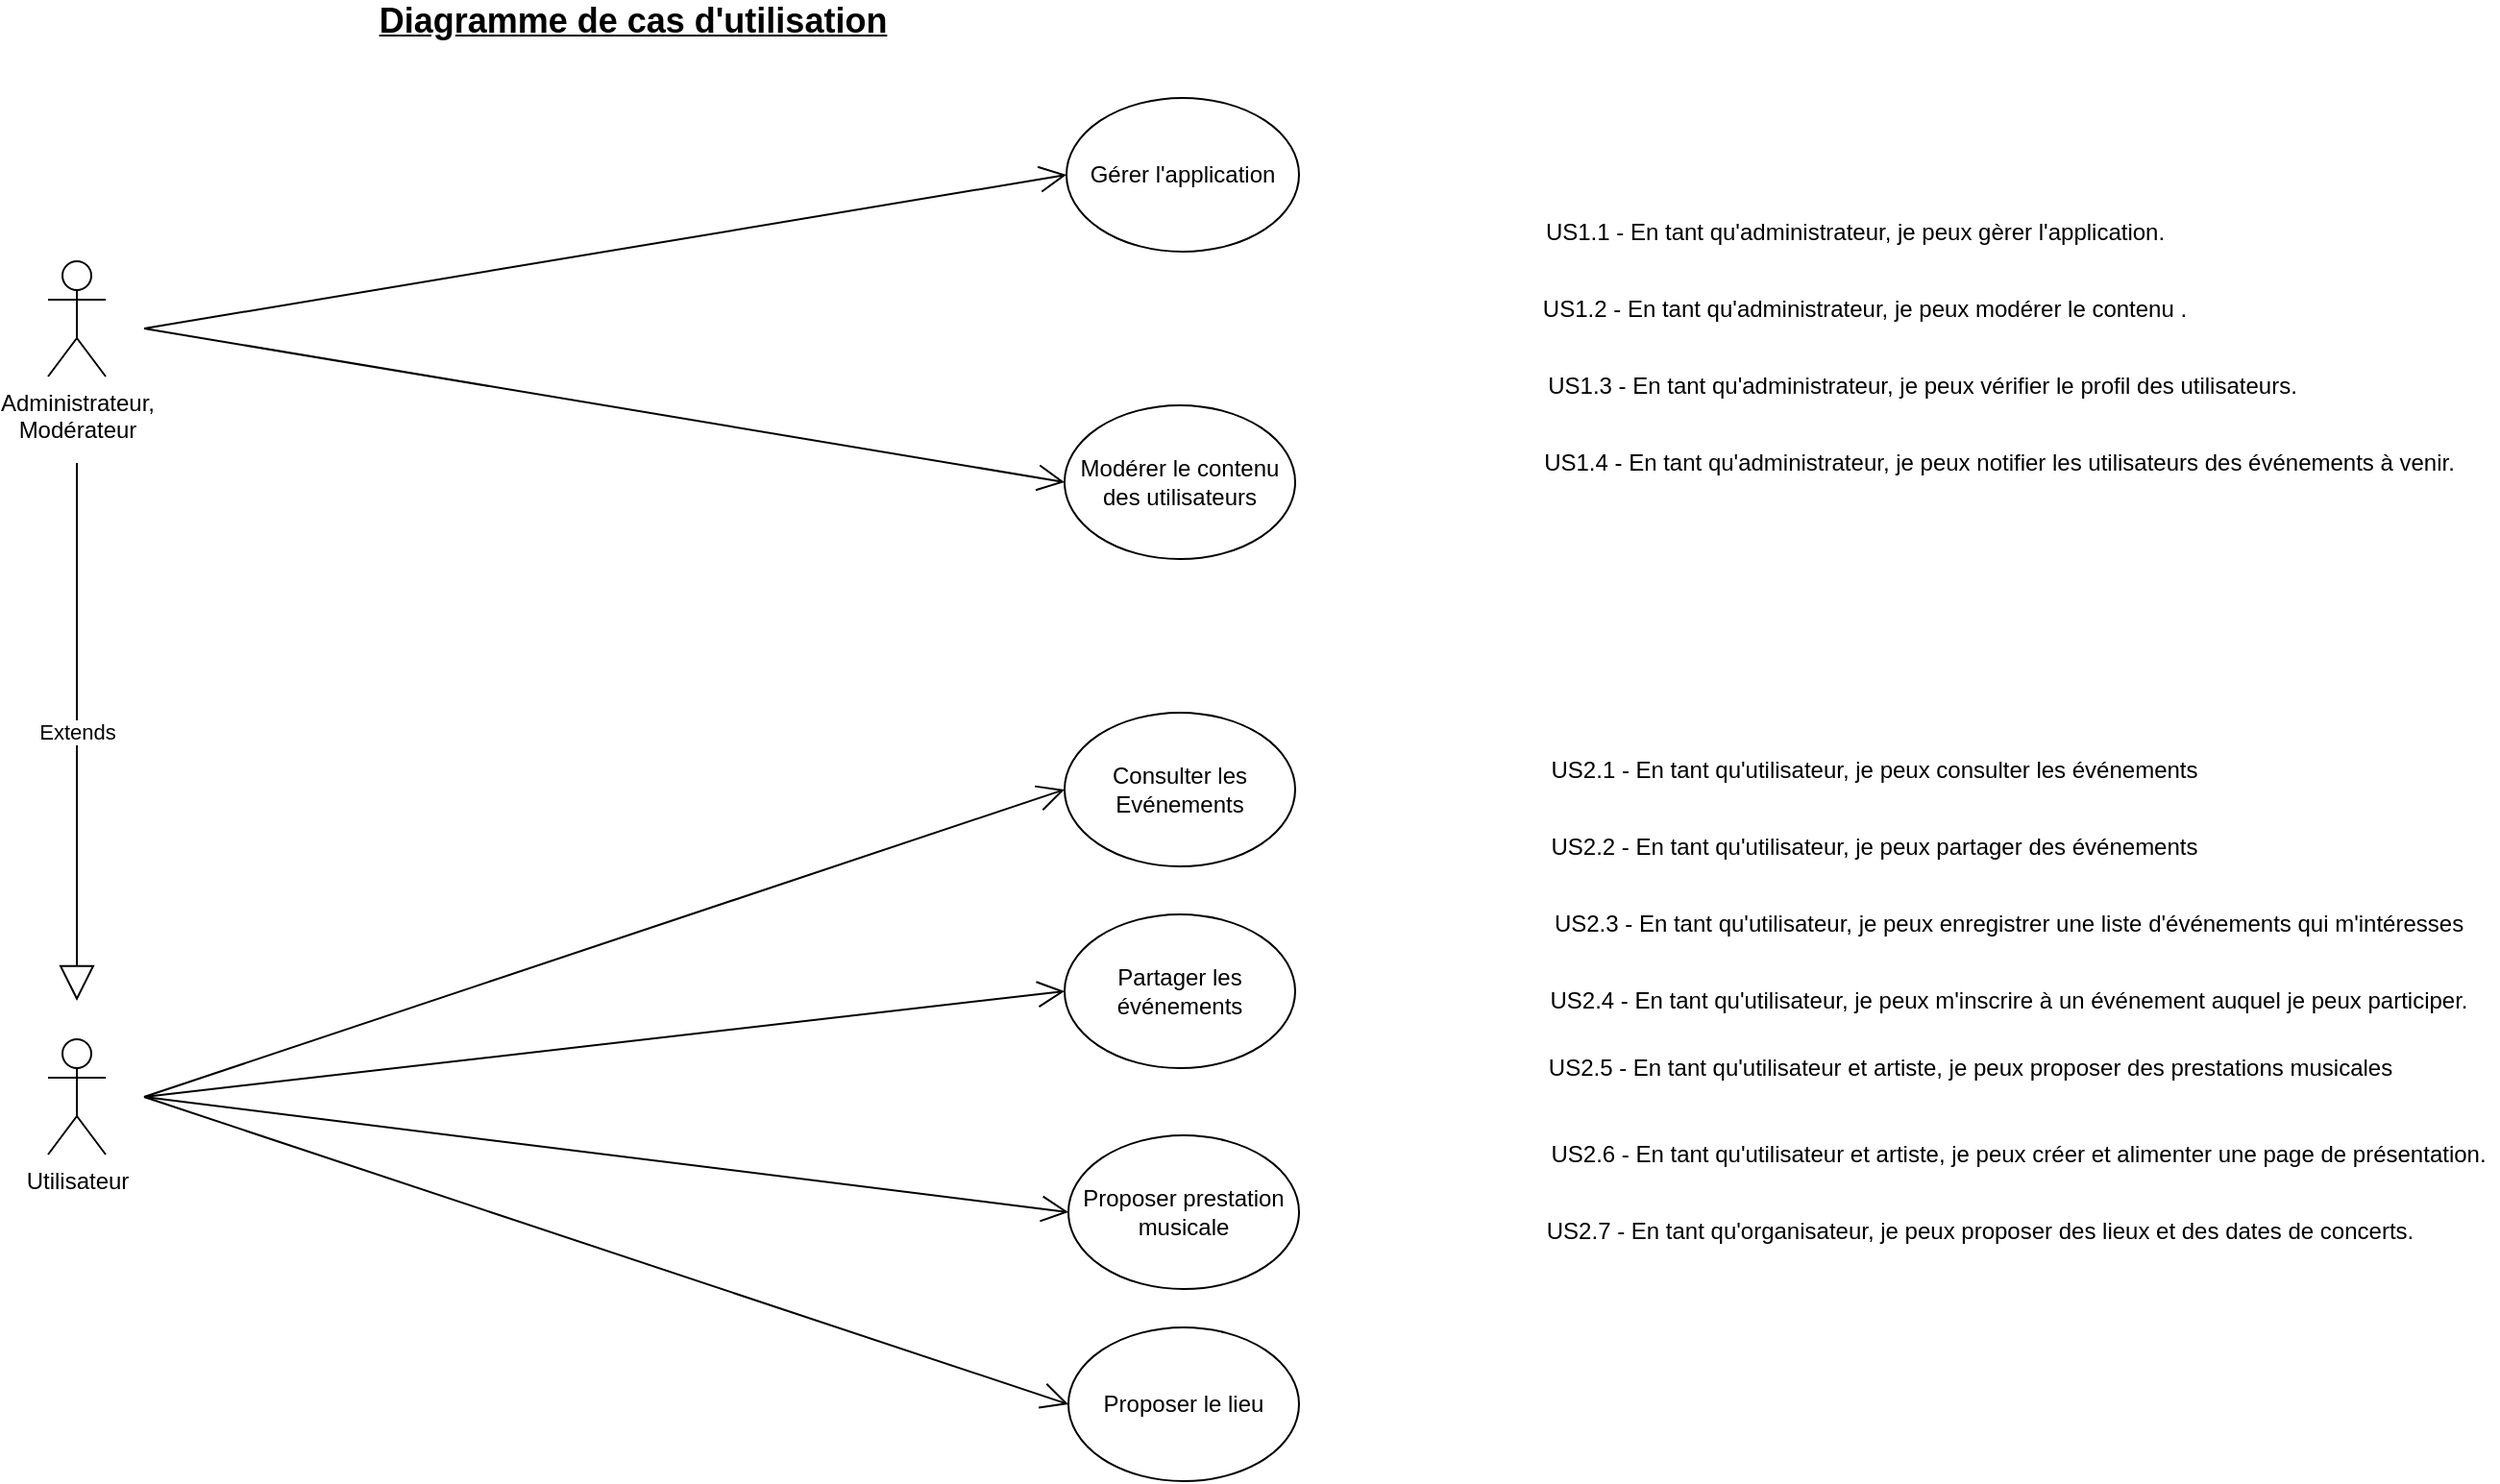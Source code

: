 <mxfile version="13.1.3" type="device"><diagram id="W8niY3c6yISpAtacuzzl" name="Page-1"><mxGraphModel dx="1422" dy="713" grid="1" gridSize="10" guides="1" tooltips="1" connect="1" arrows="1" fold="1" page="1" pageScale="1" pageWidth="827" pageHeight="1169" math="0" shadow="0"><root><mxCell id="0"/><mxCell id="1" parent="0"/><mxCell id="xclrcKa4i-gV1HcJyaMt-5" value="Administrateur,&lt;br&gt;Modérateur" style="shape=umlActor;verticalLabelPosition=bottom;labelBackgroundColor=#ffffff;verticalAlign=top;html=1;outlineConnect=0;" parent="1" vertex="1"><mxGeometry x="110" y="165" width="30" height="60" as="geometry"/></mxCell><mxCell id="xclrcKa4i-gV1HcJyaMt-10" value="Consulter les Evénements" style="ellipse;whiteSpace=wrap;html=1;" parent="1" vertex="1"><mxGeometry x="639" y="400" width="120" height="80" as="geometry"/></mxCell><mxCell id="xclrcKa4i-gV1HcJyaMt-11" value="Partager les événements" style="ellipse;whiteSpace=wrap;html=1;" parent="1" vertex="1"><mxGeometry x="639" y="505" width="120" height="80" as="geometry"/></mxCell><mxCell id="xclrcKa4i-gV1HcJyaMt-12" value="Proposer prestation musicale" style="ellipse;whiteSpace=wrap;html=1;" parent="1" vertex="1"><mxGeometry x="641" y="620" width="120" height="80" as="geometry"/></mxCell><mxCell id="xclrcKa4i-gV1HcJyaMt-14" value="Proposer le lieu" style="ellipse;whiteSpace=wrap;html=1;" parent="1" vertex="1"><mxGeometry x="641" y="720" width="120" height="80" as="geometry"/></mxCell><mxCell id="xclrcKa4i-gV1HcJyaMt-16" value="Modérer le contenu des utilisateurs" style="ellipse;whiteSpace=wrap;html=1;" parent="1" vertex="1"><mxGeometry x="639" y="240" width="120" height="80" as="geometry"/></mxCell><mxCell id="xclrcKa4i-gV1HcJyaMt-18" value="Gérer l'application" style="ellipse;whiteSpace=wrap;html=1;" parent="1" vertex="1"><mxGeometry x="640" y="80" width="121" height="80" as="geometry"/></mxCell><mxCell id="xclrcKa4i-gV1HcJyaMt-49" style="edgeStyle=orthogonalEdgeStyle;rounded=0;orthogonalLoop=1;jettySize=auto;html=1;exitX=0.5;exitY=1;exitDx=0;exitDy=0;" parent="1" edge="1"><mxGeometry relative="1" as="geometry"><mxPoint x="200" y="85" as="sourcePoint"/><mxPoint x="200" y="85" as="targetPoint"/></mxGeometry></mxCell><mxCell id="xclrcKa4i-gV1HcJyaMt-59" value="&lt;b&gt;&lt;font style=&quot;font-size: 18px&quot;&gt;&lt;u&gt;Diagramme de cas d'utilisation&lt;/u&gt;&lt;/font&gt;&lt;/b&gt;" style="text;html=1;align=center;verticalAlign=middle;resizable=0;points=[];autosize=1;" parent="1" vertex="1"><mxGeometry x="274" y="30" width="280" height="20" as="geometry"/></mxCell><mxCell id="xclrcKa4i-gV1HcJyaMt-61" value="US2.1 - En tant qu'utilisateur, je peux consulter les événements" style="text;html=1;align=center;verticalAlign=middle;resizable=0;points=[];autosize=1;" parent="1" vertex="1"><mxGeometry x="885" y="420" width="350" height="20" as="geometry"/></mxCell><mxCell id="xclrcKa4i-gV1HcJyaMt-65" value="US1.1 - En tant qu'administrateur, je peux gèrer l'application." style="text;html=1;align=center;verticalAlign=middle;resizable=0;points=[];autosize=1;" parent="1" vertex="1"><mxGeometry x="880" y="140" width="340" height="20" as="geometry"/></mxCell><mxCell id="xclrcKa4i-gV1HcJyaMt-66" value="US1.3 - En tant qu'administrateur, je peux vérifier le profil des utilisateurs." style="text;html=1;align=center;verticalAlign=middle;resizable=0;points=[];autosize=1;" parent="1" vertex="1"><mxGeometry x="880" y="220" width="410" height="20" as="geometry"/></mxCell><mxCell id="xclrcKa4i-gV1HcJyaMt-71" value="US1.2 - En tant qu'administrateur, je peux modérer le contenu ." style="text;html=1;align=center;verticalAlign=middle;resizable=0;points=[];autosize=1;" parent="1" vertex="1"><mxGeometry x="880" y="180" width="350" height="20" as="geometry"/></mxCell><mxCell id="xclrcKa4i-gV1HcJyaMt-73" value="US2.2 - En tant qu'utilisateur, je peux partager des événements" style="text;html=1;align=center;verticalAlign=middle;resizable=0;points=[];autosize=1;" parent="1" vertex="1"><mxGeometry x="885" y="460" width="350" height="20" as="geometry"/></mxCell><mxCell id="xclrcKa4i-gV1HcJyaMt-80" value="US2.5 - En tant qu'utilisateur et artiste, je peux proposer des prestations musicales" style="text;html=1;align=center;verticalAlign=middle;resizable=0;points=[];autosize=1;" parent="1" vertex="1"><mxGeometry x="885" y="575" width="450" height="20" as="geometry"/></mxCell><mxCell id="xclrcKa4i-gV1HcJyaMt-82" value="US2.7 - En tant qu'organisateur, je peux proposer des lieux et des dates de concerts." style="text;html=1;align=center;verticalAlign=middle;resizable=0;points=[];autosize=1;" parent="1" vertex="1"><mxGeometry x="880" y="660" width="470" height="20" as="geometry"/></mxCell><mxCell id="xclrcKa4i-gV1HcJyaMt-85" value="Extends" style="endArrow=block;endSize=16;endFill=0;html=1;" parent="1" edge="1"><mxGeometry width="160" relative="1" as="geometry"><mxPoint x="125" y="270" as="sourcePoint"/><mxPoint x="125" y="550" as="targetPoint"/></mxGeometry></mxCell><mxCell id="xclrcKa4i-gV1HcJyaMt-87" value="Utilisateur" style="shape=umlActor;verticalLabelPosition=bottom;labelBackgroundColor=#ffffff;verticalAlign=top;html=1;" parent="1" vertex="1"><mxGeometry x="110" y="570" width="30" height="60" as="geometry"/></mxCell><mxCell id="xclrcKa4i-gV1HcJyaMt-90" value="" style="endArrow=open;endFill=1;endSize=12;html=1;entryX=0;entryY=0.5;entryDx=0;entryDy=0;" parent="1" target="xclrcKa4i-gV1HcJyaMt-16" edge="1"><mxGeometry width="160" relative="1" as="geometry"><mxPoint x="160" y="200" as="sourcePoint"/><mxPoint x="320" y="200" as="targetPoint"/></mxGeometry></mxCell><mxCell id="xclrcKa4i-gV1HcJyaMt-91" value="" style="endArrow=open;endFill=1;endSize=12;html=1;entryX=0;entryY=0.5;entryDx=0;entryDy=0;" parent="1" target="xclrcKa4i-gV1HcJyaMt-18" edge="1"><mxGeometry width="160" relative="1" as="geometry"><mxPoint x="160" y="200" as="sourcePoint"/><mxPoint x="320" y="200" as="targetPoint"/></mxGeometry></mxCell><mxCell id="xclrcKa4i-gV1HcJyaMt-92" value="" style="endArrow=open;endFill=1;endSize=12;html=1;entryX=0;entryY=0.5;entryDx=0;entryDy=0;" parent="1" target="xclrcKa4i-gV1HcJyaMt-11" edge="1"><mxGeometry width="160" relative="1" as="geometry"><mxPoint x="160" y="600" as="sourcePoint"/><mxPoint x="450" y="599.5" as="targetPoint"/></mxGeometry></mxCell><mxCell id="xclrcKa4i-gV1HcJyaMt-93" value="" style="endArrow=open;endFill=1;endSize=12;html=1;entryX=0;entryY=0.5;entryDx=0;entryDy=0;" parent="1" target="xclrcKa4i-gV1HcJyaMt-14" edge="1"><mxGeometry width="160" relative="1" as="geometry"><mxPoint x="160" y="600" as="sourcePoint"/><mxPoint x="450" y="769.5" as="targetPoint"/></mxGeometry></mxCell><mxCell id="xclrcKa4i-gV1HcJyaMt-94" value="" style="endArrow=open;endFill=1;endSize=12;html=1;entryX=0;entryY=0.5;entryDx=0;entryDy=0;" parent="1" target="xclrcKa4i-gV1HcJyaMt-12" edge="1"><mxGeometry width="160" relative="1" as="geometry"><mxPoint x="160" y="600" as="sourcePoint"/><mxPoint x="460" y="599.5" as="targetPoint"/></mxGeometry></mxCell><mxCell id="xclrcKa4i-gV1HcJyaMt-97" value="" style="endArrow=open;endFill=1;endSize=12;html=1;entryX=0;entryY=0.5;entryDx=0;entryDy=0;" parent="1" target="xclrcKa4i-gV1HcJyaMt-10" edge="1"><mxGeometry width="160" relative="1" as="geometry"><mxPoint x="160" y="600" as="sourcePoint"/><mxPoint x="450" y="439.5" as="targetPoint"/></mxGeometry></mxCell><mxCell id="bfmP63lvs2oJeU1L3cCB-1" value="US2.3 - En tant qu'utilisateur, je peux enregistrer une liste d'événements qui m'intéresses" style="text;html=1;align=center;verticalAlign=middle;resizable=0;points=[];autosize=1;" parent="1" vertex="1"><mxGeometry x="885" y="500" width="490" height="20" as="geometry"/></mxCell><mxCell id="bfmP63lvs2oJeU1L3cCB-3" value="US2.4 - En tant qu'utilisateur, je peux m'inscrire à un événement auquel je peux participer." style="text;html=1;align=center;verticalAlign=middle;resizable=0;points=[];autosize=1;" parent="1" vertex="1"><mxGeometry x="885" y="540" width="490" height="20" as="geometry"/></mxCell><mxCell id="fvd8tKqwfE72nu97JTev-1" value="US1.4 - En tant qu'administrateur, je peux notifier les utilisateurs des événements à venir." style="text;html=1;align=center;verticalAlign=middle;resizable=0;points=[];autosize=1;" vertex="1" parent="1"><mxGeometry x="880" y="260" width="490" height="20" as="geometry"/></mxCell><mxCell id="fvd8tKqwfE72nu97JTev-2" value="US2.6 - En tant qu'utilisateur et artiste, je peux créer et alimenter une page de présentation." style="text;html=1;align=center;verticalAlign=middle;resizable=0;points=[];autosize=1;" vertex="1" parent="1"><mxGeometry x="885" y="620" width="500" height="20" as="geometry"/></mxCell></root></mxGraphModel></diagram></mxfile>